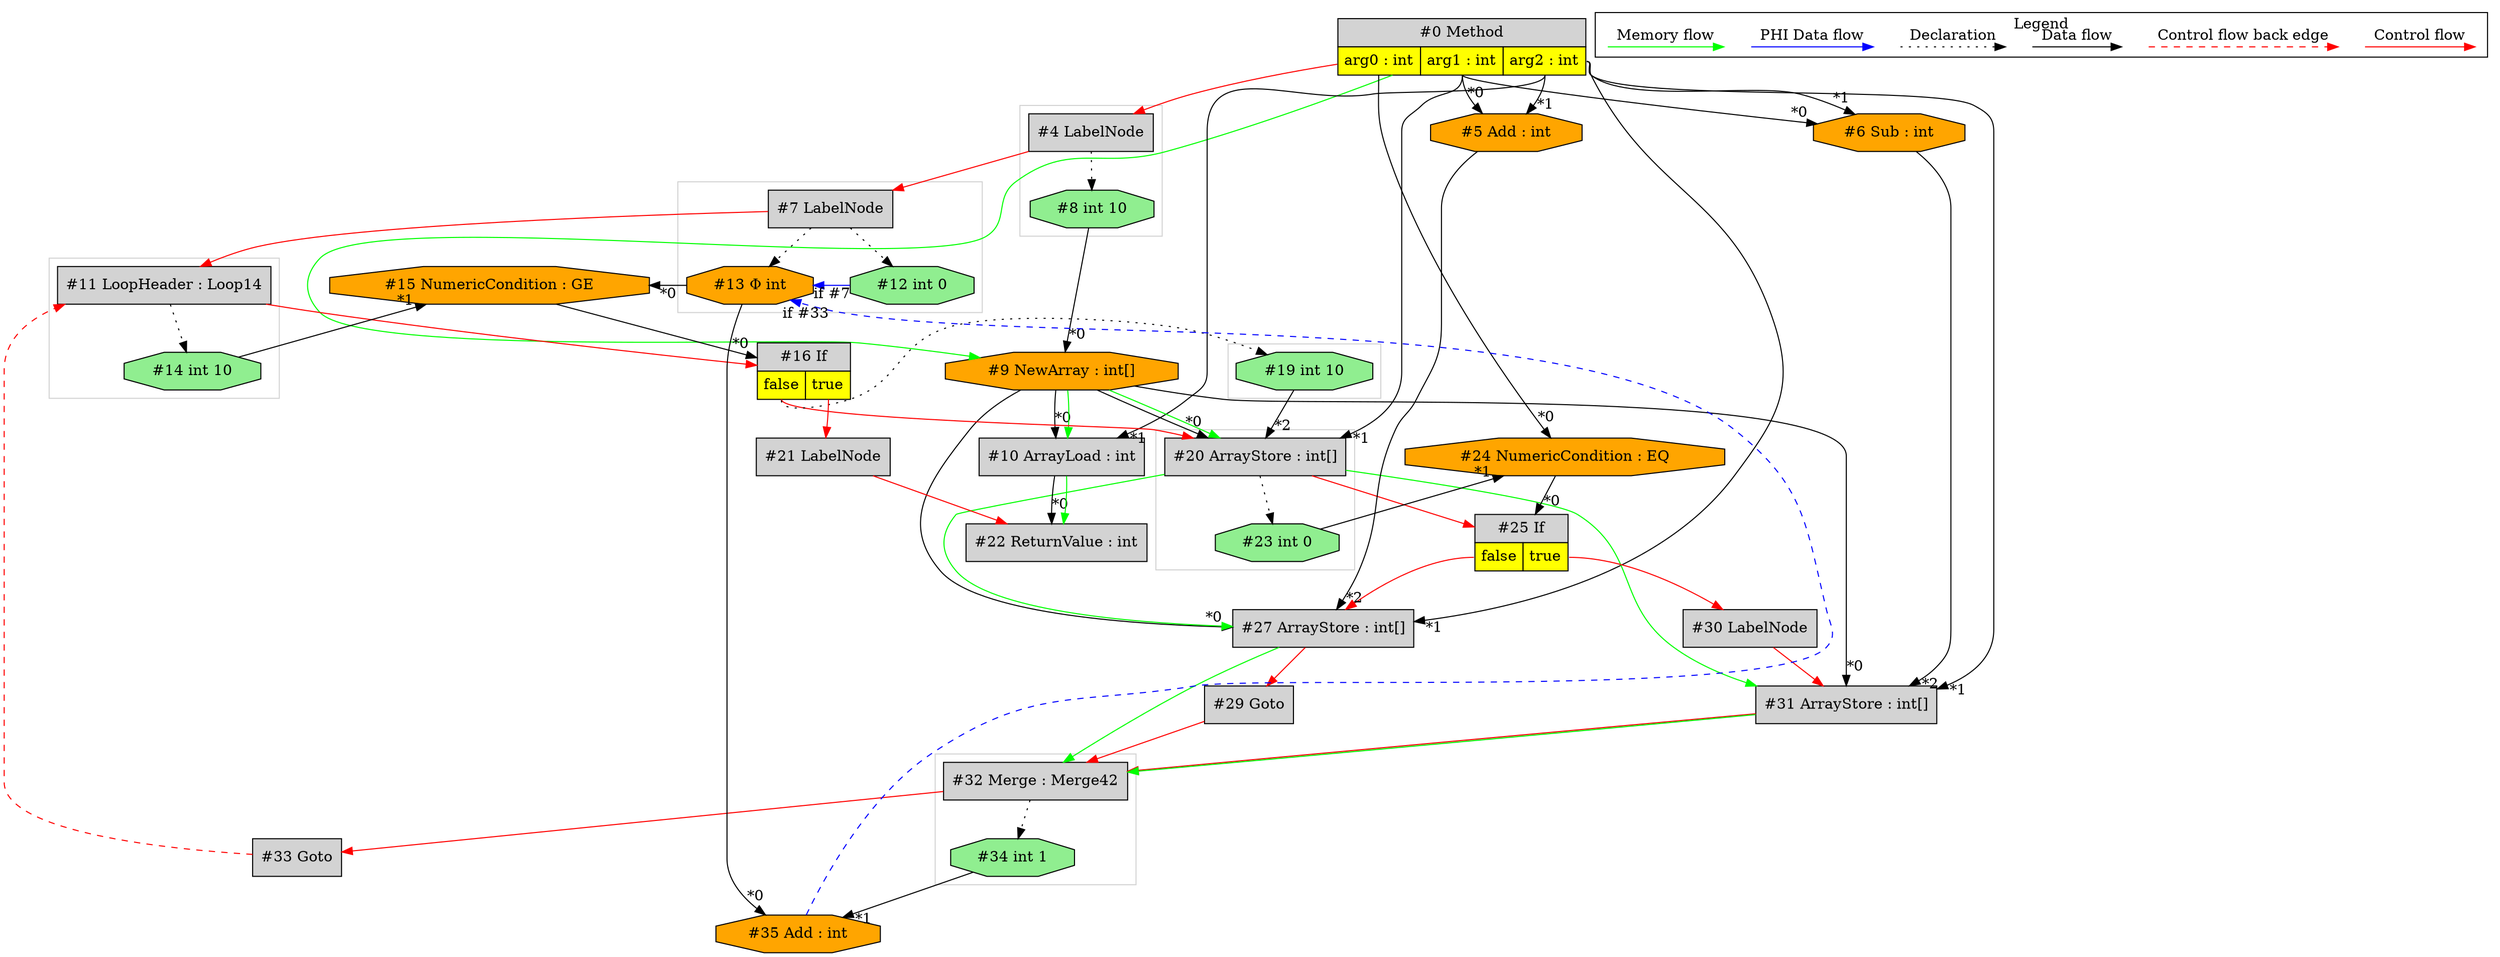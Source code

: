 digraph {
 ordering="in";
 node0[margin="0", label=<<table border="0" cellborder="1" cellspacing="0" cellpadding="5"><tr><td colspan="3">#0 Method</td></tr><tr><td port="prj3" bgcolor="yellow">arg0 : int</td><td port="prj2" bgcolor="yellow">arg1 : int</td><td port="prj1" bgcolor="yellow">arg2 : int</td></tr></table>>,shape=none, fillcolor=lightgrey, style=filled];
 node4[label="#4 LabelNode",shape=box, fillcolor=lightgrey, style=filled];
 node0 -> node4[labeldistance=2, color=red, fontcolor=red];
 node8[label="#8 int 10",shape=octagon, fillcolor=lightgreen, style=filled];
 node4 -> node8[style=dotted];
 node9[label="#9 NewArray : int[]",shape=octagon, fillcolor=orange, style=filled];
 node8 -> node9[headlabel="*0", labeldistance=2];
 node0 -> node9[labeldistance=2, color=green, constraint=false];
 node20[label="#20 ArrayStore : int[]",shape=box, fillcolor=lightgrey, style=filled];
 node9 -> node20[headlabel="*0", labeldistance=2];
 node0:prj2 -> node20[headlabel="*1", labeldistance=2];
 node19 -> node20[headlabel="*2", labeldistance=2];
 node9 -> node20[labeldistance=2, color=green, constraint=false];
 node16:prj17 -> node20[labeldistance=2, color=red, fontcolor=red];
 node16[margin="0", label=<<table border="0" cellborder="1" cellspacing="0" cellpadding="5"><tr><td colspan="2">#16 If</td></tr><tr><td port="prj17" bgcolor="yellow">false</td><td port="prj18" bgcolor="yellow">true</td></tr></table>>,shape=none, fillcolor=lightgrey, style=filled];
 node15 -> node16[headlabel="*0", labeldistance=2];
 node11 -> node16[labeldistance=2, color=red, fontcolor=red];
 node11[label="#11 LoopHeader : Loop14",shape=box, fillcolor=lightgrey, style=filled];
 node7 -> node11[labeldistance=2, color=red, fontcolor=red];
 node33 -> node11[labeldistance=2, color=red, fontcolor=red, style=dashed];
 node33[label="#33 Goto",shape=box, fillcolor=lightgrey, style=filled];
 node32 -> node33[labeldistance=2, color=red, fontcolor=red];
 node32[label="#32 Merge : Merge42",shape=box, fillcolor=lightgrey, style=filled];
 node29 -> node32[labeldistance=2, color=red, fontcolor=red];
 node31 -> node32[labeldistance=2, color=red, fontcolor=red];
 node27 -> node32[labeldistance=2, color=green, constraint=false];
 node31 -> node32[labeldistance=2, color=green, constraint=false];
 node31[label="#31 ArrayStore : int[]",shape=box, fillcolor=lightgrey, style=filled];
 node9 -> node31[headlabel="*0", labeldistance=2];
 node0:prj1 -> node31[headlabel="*1", labeldistance=2];
 node6 -> node31[headlabel="*2", labeldistance=2];
 node20 -> node31[labeldistance=2, color=green, constraint=false];
 node30 -> node31[labeldistance=2, color=red, fontcolor=red];
 node30[label="#30 LabelNode",shape=box, fillcolor=lightgrey, style=filled];
 node25:prj28 -> node30[labeldistance=2, color=red, fontcolor=red];
 node25[margin="0", label=<<table border="0" cellborder="1" cellspacing="0" cellpadding="5"><tr><td colspan="2">#25 If</td></tr><tr><td port="prj26" bgcolor="yellow">false</td><td port="prj28" bgcolor="yellow">true</td></tr></table>>,shape=none, fillcolor=lightgrey, style=filled];
 node24 -> node25[headlabel="*0", labeldistance=2];
 node20 -> node25[labeldistance=2, color=red, fontcolor=red];
 node24[label="#24 NumericCondition : EQ",shape=octagon, fillcolor=orange, style=filled];
 node0:prj3 -> node24[headlabel="*0", labeldistance=2];
 node23 -> node24[headlabel="*1", labeldistance=2];
 node23[label="#23 int 0",shape=octagon, fillcolor=lightgreen, style=filled];
 node20 -> node23[style=dotted];
 node27[label="#27 ArrayStore : int[]",shape=box, fillcolor=lightgrey, style=filled];
 node9 -> node27[headlabel="*0", labeldistance=2];
 node0:prj1 -> node27[headlabel="*1", labeldistance=2];
 node5 -> node27[headlabel="*2", labeldistance=2];
 node20 -> node27[labeldistance=2, color=green, constraint=false];
 node25:prj26 -> node27[labeldistance=2, color=red, fontcolor=red];
 node5[label="#5 Add : int",shape=octagon, fillcolor=orange, style=filled];
 node0:prj2 -> node5[headlabel="*0", labeldistance=2];
 node0:prj1 -> node5[headlabel="*1", labeldistance=2];
 node6[label="#6 Sub : int",shape=octagon, fillcolor=orange, style=filled];
 node0:prj2 -> node6[headlabel="*0", labeldistance=2];
 node0:prj1 -> node6[headlabel="*1", labeldistance=2];
 node10[label="#10 ArrayLoad : int",shape=box, fillcolor=lightgrey, style=filled];
 node9 -> node10[headlabel="*0", labeldistance=2];
 node0:prj1 -> node10[headlabel="*1", labeldistance=2];
 node9 -> node10[labeldistance=2, color=green, constraint=false];
 node22[label="#22 ReturnValue : int",shape=box, fillcolor=lightgrey, style=filled];
 node10 -> node22[headlabel="*0", labeldistance=2];
 node21 -> node22[labeldistance=2, color=red, fontcolor=red];
 node10 -> node22[labeldistance=2, color=green, constraint=false];
 node21[label="#21 LabelNode",shape=box, fillcolor=lightgrey, style=filled];
 node16:prj18 -> node21[labeldistance=2, color=red, fontcolor=red];
 node29[label="#29 Goto",shape=box, fillcolor=lightgrey, style=filled];
 node27 -> node29[labeldistance=2, color=red, fontcolor=red];
 node34[label="#34 int 1",shape=octagon, fillcolor=lightgreen, style=filled];
 node32 -> node34[style=dotted];
 node35[label="#35 Add : int",shape=octagon, fillcolor=orange, style=filled];
 node13 -> node35[headlabel="*0", labeldistance=2];
 node34 -> node35[headlabel="*1", labeldistance=2];
 node13[label="#13 Φ int",shape=octagon, fillcolor=orange, style=filled];
 node7 -> node13[style=dotted];
 node12 -> node13[headlabel="if #7", labeldistance=2, color=blue, constraint=false];
 node35 -> node13[headlabel="if #33", labeldistance=2, color=blue, constraint=false, style=dashed];
 node12[label="#12 int 0",shape=octagon, fillcolor=lightgreen, style=filled];
 node7 -> node12[style=dotted];
 node7[label="#7 LabelNode",shape=box, fillcolor=lightgrey, style=filled];
 node4 -> node7[labeldistance=2, color=red, fontcolor=red];
 node15[label="#15 NumericCondition : GE",shape=octagon, fillcolor=orange, style=filled];
 node13 -> node15[headlabel="*0", labeldistance=2];
 node14 -> node15[headlabel="*1", labeldistance=2];
 node14[label="#14 int 10",shape=octagon, fillcolor=lightgreen, style=filled];
 node11 -> node14[style=dotted];
 node19[label="#19 int 10",shape=octagon, fillcolor=lightgreen, style=filled];
 node16:prj17 -> node19[style=dotted];
 subgraph cluster_0 {
  color=lightgray;
  node7;
  node12;
  node13;
 }
 subgraph cluster_1 {
  color=lightgray;
  node19;
 }
 subgraph cluster_2 {
  color=lightgray;
  node32;
  node34;
 }
 subgraph cluster_3 {
  color=lightgray;
  node11;
  node14;
 }
 subgraph cluster_4 {
  color=lightgray;
  node4;
  node8;
 }
 subgraph cluster_5 {
  color=lightgray;
  node20;
  node23;
 }
 subgraph cluster_000 {
  label = "Legend";
  node [shape=point]
  {
   rank=same;
   c0 [style = invis];
   c1 [style = invis];
   c2 [style = invis];
   c3 [style = invis];
   d0 [style = invis];
   d1 [style = invis];
   d2 [style = invis];
   d3 [style = invis];
   d4 [style = invis];
   d5 [style = invis];
   d6 [style = invis];
   d7 [style = invis];
  }
  c0 -> c1 [label="Control flow", style=solid, color=red]
  c2 -> c3 [label="Control flow back edge", style=dashed, color=red]
  d0 -> d1 [label="Data flow"]
  d2 -> d3 [label="Declaration", style=dotted]
  d4 -> d5 [label="PHI Data flow", color=blue]
  d6 -> d7 [label="Memory flow", color=green]
 }

}
